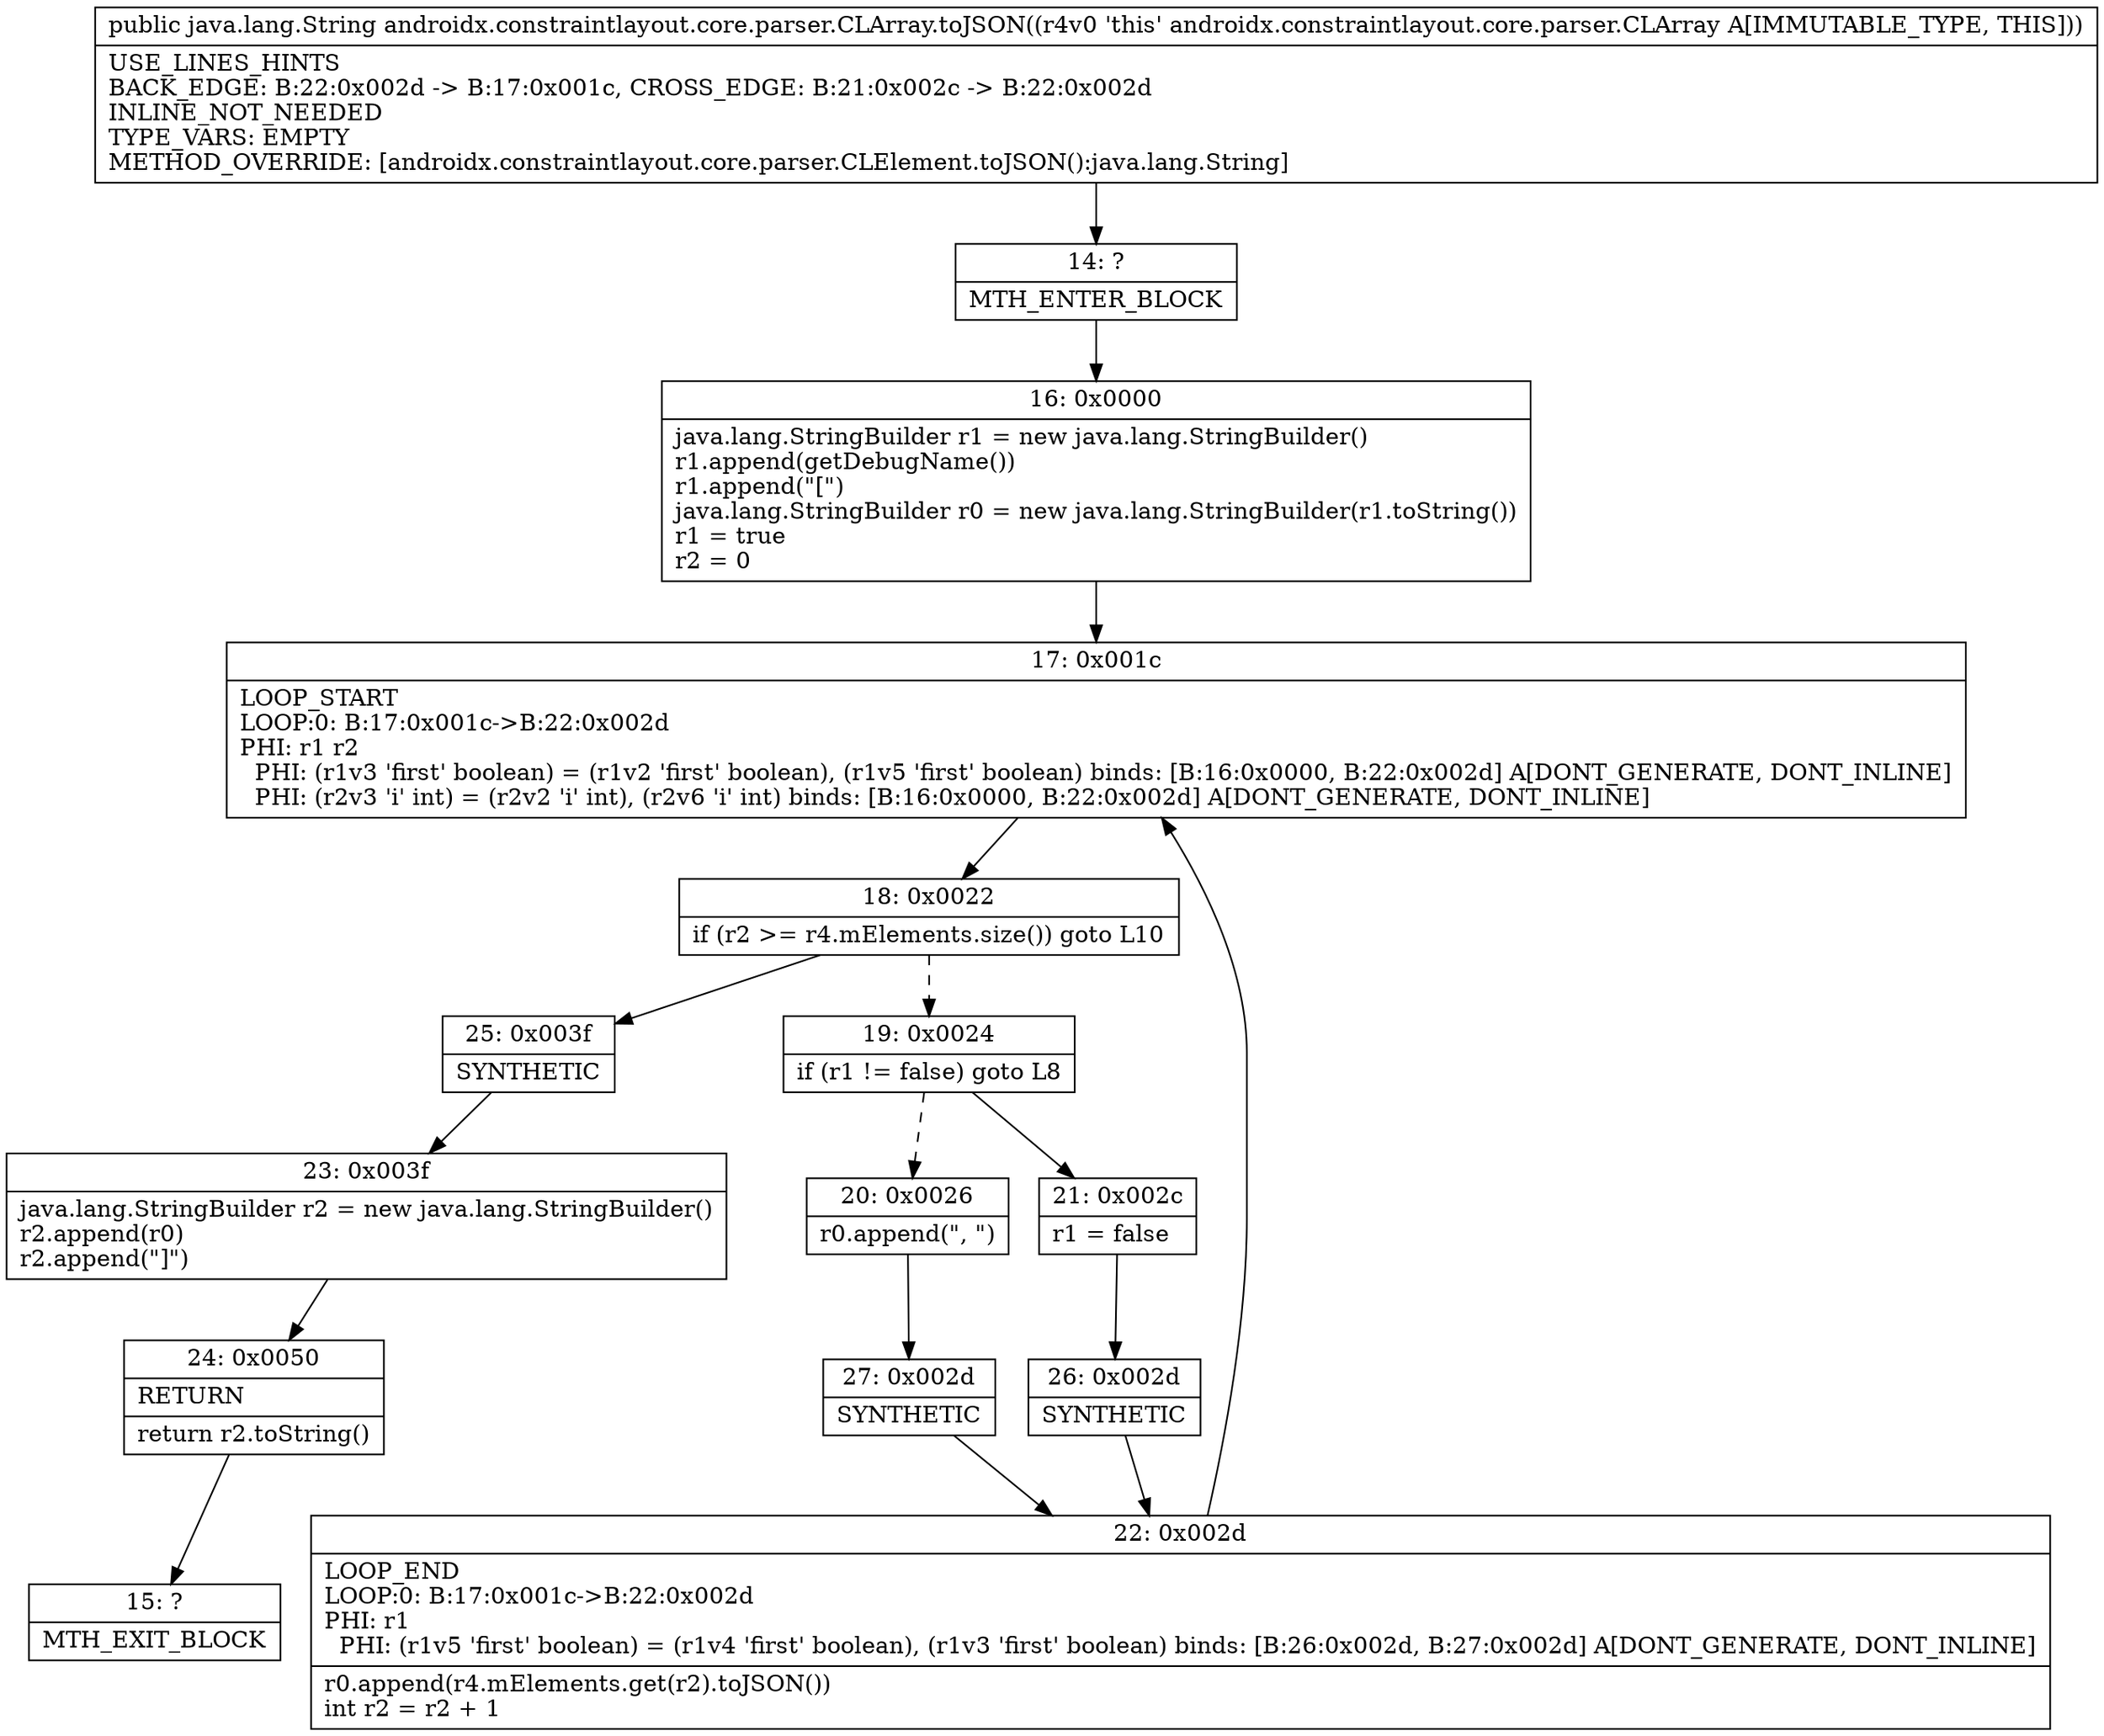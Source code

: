 digraph "CFG forandroidx.constraintlayout.core.parser.CLArray.toJSON()Ljava\/lang\/String;" {
Node_14 [shape=record,label="{14\:\ ?|MTH_ENTER_BLOCK\l}"];
Node_16 [shape=record,label="{16\:\ 0x0000|java.lang.StringBuilder r1 = new java.lang.StringBuilder()\lr1.append(getDebugName())\lr1.append(\"[\")\ljava.lang.StringBuilder r0 = new java.lang.StringBuilder(r1.toString())\lr1 = true\lr2 = 0\l}"];
Node_17 [shape=record,label="{17\:\ 0x001c|LOOP_START\lLOOP:0: B:17:0x001c\-\>B:22:0x002d\lPHI: r1 r2 \l  PHI: (r1v3 'first' boolean) = (r1v2 'first' boolean), (r1v5 'first' boolean) binds: [B:16:0x0000, B:22:0x002d] A[DONT_GENERATE, DONT_INLINE]\l  PHI: (r2v3 'i' int) = (r2v2 'i' int), (r2v6 'i' int) binds: [B:16:0x0000, B:22:0x002d] A[DONT_GENERATE, DONT_INLINE]\l}"];
Node_18 [shape=record,label="{18\:\ 0x0022|if (r2 \>= r4.mElements.size()) goto L10\l}"];
Node_19 [shape=record,label="{19\:\ 0x0024|if (r1 != false) goto L8\l}"];
Node_20 [shape=record,label="{20\:\ 0x0026|r0.append(\", \")\l}"];
Node_27 [shape=record,label="{27\:\ 0x002d|SYNTHETIC\l}"];
Node_22 [shape=record,label="{22\:\ 0x002d|LOOP_END\lLOOP:0: B:17:0x001c\-\>B:22:0x002d\lPHI: r1 \l  PHI: (r1v5 'first' boolean) = (r1v4 'first' boolean), (r1v3 'first' boolean) binds: [B:26:0x002d, B:27:0x002d] A[DONT_GENERATE, DONT_INLINE]\l|r0.append(r4.mElements.get(r2).toJSON())\lint r2 = r2 + 1\l}"];
Node_21 [shape=record,label="{21\:\ 0x002c|r1 = false\l}"];
Node_26 [shape=record,label="{26\:\ 0x002d|SYNTHETIC\l}"];
Node_25 [shape=record,label="{25\:\ 0x003f|SYNTHETIC\l}"];
Node_23 [shape=record,label="{23\:\ 0x003f|java.lang.StringBuilder r2 = new java.lang.StringBuilder()\lr2.append(r0)\lr2.append(\"]\")\l}"];
Node_24 [shape=record,label="{24\:\ 0x0050|RETURN\l|return r2.toString()\l}"];
Node_15 [shape=record,label="{15\:\ ?|MTH_EXIT_BLOCK\l}"];
MethodNode[shape=record,label="{public java.lang.String androidx.constraintlayout.core.parser.CLArray.toJSON((r4v0 'this' androidx.constraintlayout.core.parser.CLArray A[IMMUTABLE_TYPE, THIS]))  | USE_LINES_HINTS\lBACK_EDGE: B:22:0x002d \-\> B:17:0x001c, CROSS_EDGE: B:21:0x002c \-\> B:22:0x002d\lINLINE_NOT_NEEDED\lTYPE_VARS: EMPTY\lMETHOD_OVERRIDE: [androidx.constraintlayout.core.parser.CLElement.toJSON():java.lang.String]\l}"];
MethodNode -> Node_14;Node_14 -> Node_16;
Node_16 -> Node_17;
Node_17 -> Node_18;
Node_18 -> Node_19[style=dashed];
Node_18 -> Node_25;
Node_19 -> Node_20[style=dashed];
Node_19 -> Node_21;
Node_20 -> Node_27;
Node_27 -> Node_22;
Node_22 -> Node_17;
Node_21 -> Node_26;
Node_26 -> Node_22;
Node_25 -> Node_23;
Node_23 -> Node_24;
Node_24 -> Node_15;
}

